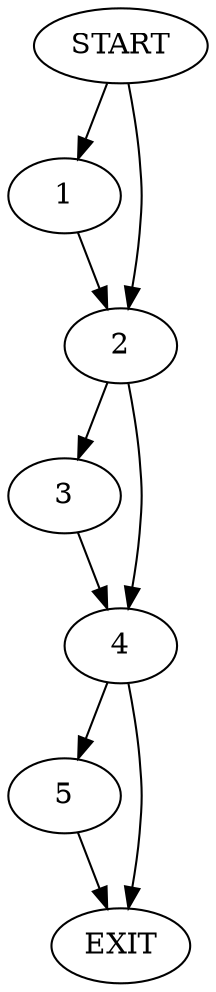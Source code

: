 digraph { 
0 [label="START"];
1;
2;
3;
4;
5;
6[label="EXIT"];
0 -> 1;
0 -> 2;
1 -> 2;
2 -> 3;
2 -> 4;
3 -> 4;
4 -> 5;
4 -> 6;
5 -> 6;
}